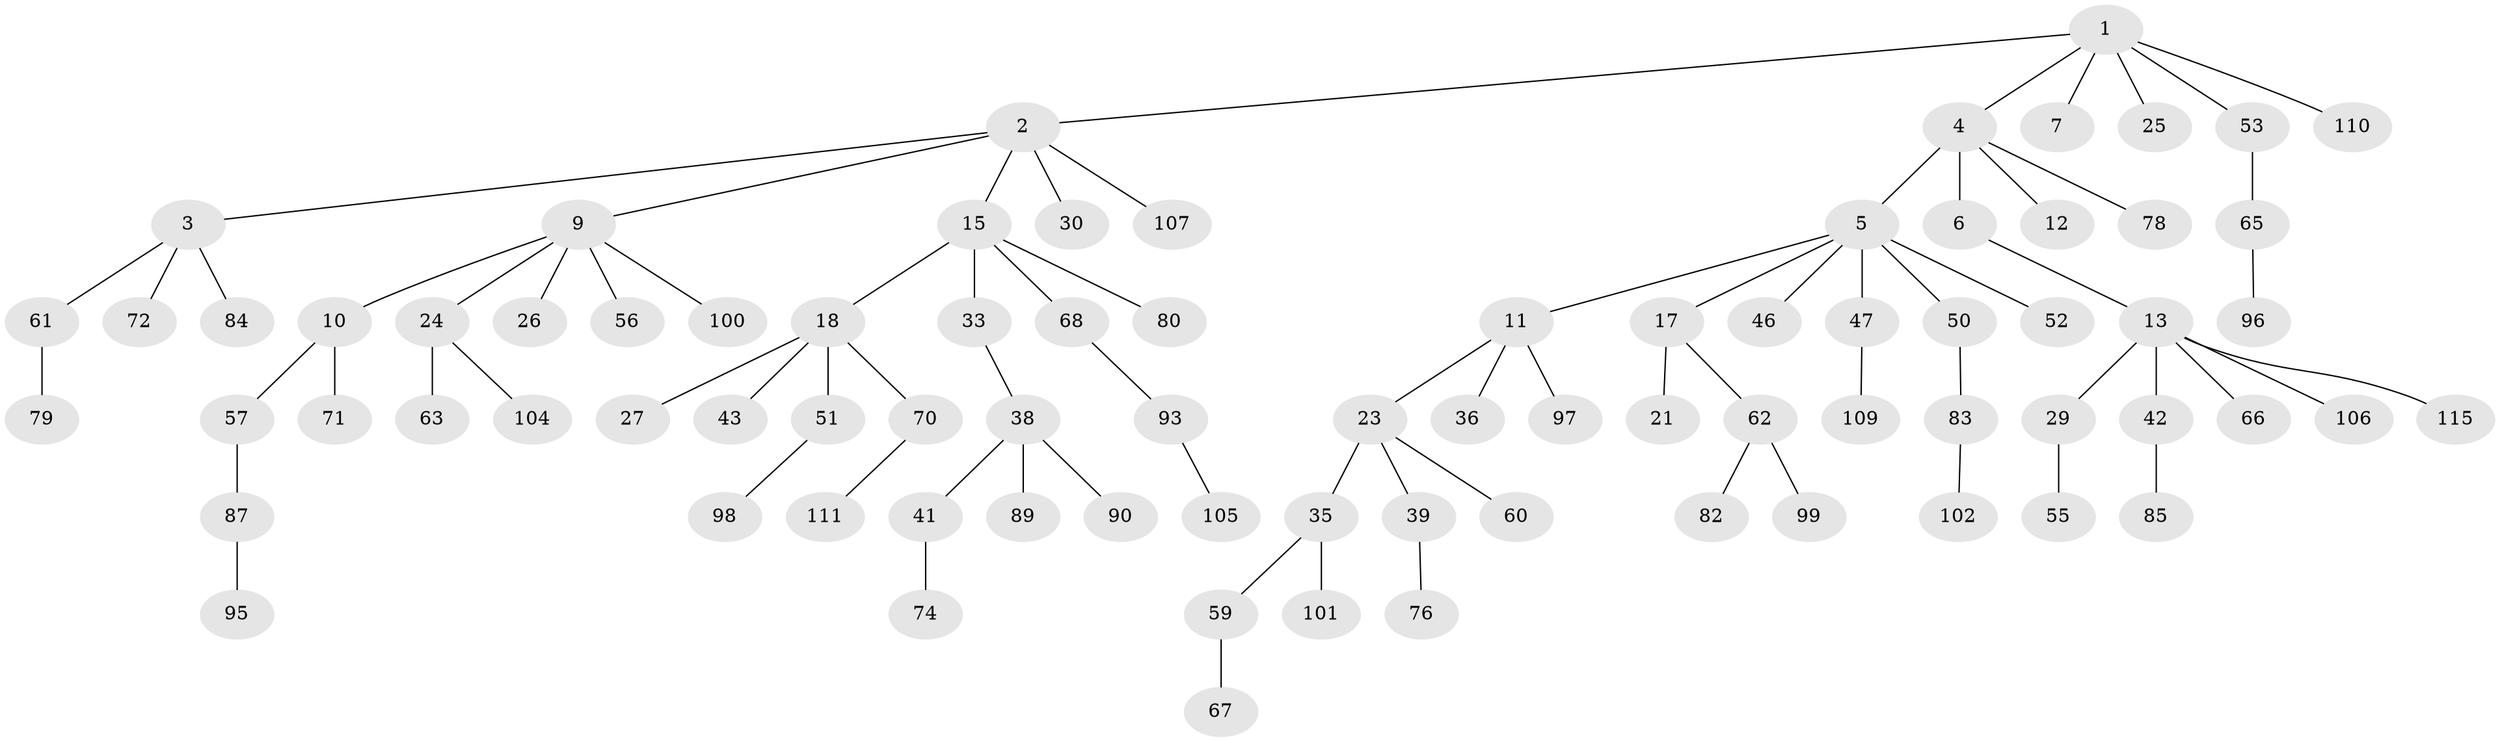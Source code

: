 // Generated by graph-tools (version 1.1) at 2025/52/02/27/25 19:52:12]
// undirected, 81 vertices, 80 edges
graph export_dot {
graph [start="1"]
  node [color=gray90,style=filled];
  1 [super="+77"];
  2 [super="+14"];
  3 [super="+32"];
  4 [super="+40"];
  5 [super="+8"];
  6 [super="+48"];
  7;
  9 [super="+22"];
  10 [super="+31"];
  11 [super="+16"];
  12 [super="+28"];
  13 [super="+20"];
  15 [super="+64"];
  17 [super="+19"];
  18 [super="+34"];
  21;
  23 [super="+44"];
  24 [super="+92"];
  25 [super="+45"];
  26;
  27;
  29;
  30 [super="+86"];
  33;
  35 [super="+37"];
  36 [super="+54"];
  38 [super="+108"];
  39 [super="+49"];
  41;
  42;
  43;
  46;
  47 [super="+58"];
  50;
  51 [super="+69"];
  52;
  53;
  55;
  56;
  57 [super="+73"];
  59;
  60;
  61;
  62 [super="+91"];
  63;
  65 [super="+114"];
  66;
  67 [super="+88"];
  68 [super="+75"];
  70 [super="+81"];
  71;
  72;
  74;
  76;
  78;
  79;
  80;
  82;
  83 [super="+103"];
  84;
  85;
  87 [super="+94"];
  89;
  90;
  93;
  95;
  96;
  97;
  98;
  99;
  100;
  101;
  102;
  104;
  105;
  106 [super="+112"];
  107;
  109;
  110;
  111 [super="+113"];
  115;
  1 -- 2;
  1 -- 4;
  1 -- 7;
  1 -- 25;
  1 -- 53;
  1 -- 110;
  2 -- 3;
  2 -- 9;
  2 -- 107;
  2 -- 30;
  2 -- 15;
  3 -- 72;
  3 -- 84;
  3 -- 61;
  4 -- 5;
  4 -- 6;
  4 -- 12;
  4 -- 78;
  5 -- 11;
  5 -- 50;
  5 -- 17;
  5 -- 52;
  5 -- 46;
  5 -- 47;
  6 -- 13;
  9 -- 10;
  9 -- 26;
  9 -- 56;
  9 -- 24;
  9 -- 100;
  10 -- 71;
  10 -- 57;
  11 -- 97;
  11 -- 36;
  11 -- 23;
  13 -- 29;
  13 -- 66;
  13 -- 115;
  13 -- 42;
  13 -- 106;
  15 -- 18;
  15 -- 33;
  15 -- 80;
  15 -- 68;
  17 -- 21;
  17 -- 62;
  18 -- 27;
  18 -- 70;
  18 -- 43;
  18 -- 51;
  23 -- 35;
  23 -- 39;
  23 -- 60;
  24 -- 63;
  24 -- 104;
  29 -- 55;
  33 -- 38;
  35 -- 59;
  35 -- 101;
  38 -- 41;
  38 -- 89;
  38 -- 90;
  39 -- 76;
  41 -- 74;
  42 -- 85;
  47 -- 109;
  50 -- 83;
  51 -- 98;
  53 -- 65;
  57 -- 87;
  59 -- 67;
  61 -- 79;
  62 -- 82;
  62 -- 99;
  65 -- 96;
  68 -- 93;
  70 -- 111;
  83 -- 102;
  87 -- 95;
  93 -- 105;
}
